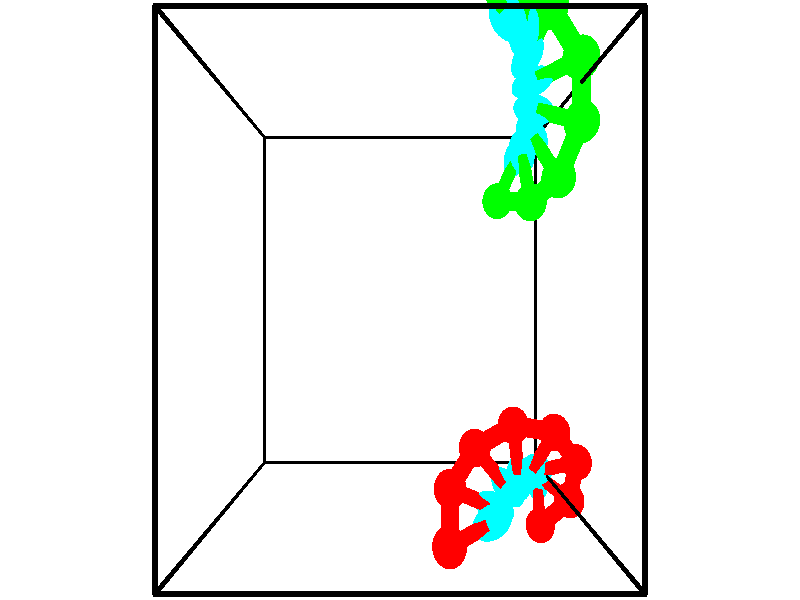 // switches for output
#declare DRAW_BASES = 1; // possible values are 0, 1; only relevant for DNA ribbons
#declare DRAW_BASES_TYPE = 3; // possible values are 1, 2, 3; only relevant for DNA ribbons
#declare DRAW_FOG = 0; // set to 1 to enable fog

#include "colors.inc"

#include "transforms.inc"
background { rgb <1, 1, 1>}

#default {
   normal{
       ripples 0.25
       frequency 0.20
       turbulence 0.2
       lambda 5
   }
	finish {
		phong 0.1
		phong_size 40.
	}
}

// original window dimensions: 1024x640


// camera settings

camera {
	sky <-0, 1, 0>
	up <-0, 1, 0>
	right 1.6 * <1, 0, 0>
	location <2.5, 2.5, 11.1562>
	look_at <2.5, 2.5, 2.5>
	direction <0, 0, -8.6562>
	angle 67.0682
}


# declare cpy_camera_pos = <2.5, 2.5, 11.1562>;
# if (DRAW_FOG = 1)
fog {
	fog_type 2
	up vnormalize(cpy_camera_pos)
	color rgbt<1,1,1,0.3>
	distance 1e-5
	fog_alt 3e-3
	fog_offset 4
}
# end


// LIGHTS

# declare lum = 6;
global_settings {
	ambient_light rgb lum * <0.05, 0.05, 0.05>
	max_trace_level 15
}# declare cpy_direct_light_amount = 0.25;
light_source
{	1000 * <-1, -1, 1>,
	rgb lum * cpy_direct_light_amount
	parallel
}

light_source
{	1000 * <1, 1, -1>,
	rgb lum * cpy_direct_light_amount
	parallel
}

// strand 0

// nucleotide -1

// particle -1
sphere {
	<4.973684, -0.814181, 0.503756> 0.250000
	pigment { color rgbt <1,0,0,0> }
	no_shadow
}
cylinder {
	<5.003887, -0.516882, 0.237859>,  <5.022009, -0.338503, 0.078321>, 0.100000
	pigment { color rgbt <1,0,0,0> }
	no_shadow
}
cylinder {
	<5.003887, -0.516882, 0.237859>,  <4.973684, -0.814181, 0.503756>, 0.100000
	pigment { color rgbt <1,0,0,0> }
	no_shadow
}

// particle -1
sphere {
	<5.003887, -0.516882, 0.237859> 0.100000
	pigment { color rgbt <1,0,0,0> }
	no_shadow
}
sphere {
	0, 1
	scale<0.080000,0.200000,0.300000>
	matrix <-0.105446, 0.668860, 0.735872,
		0.991554, 0.014531, 0.128877,
		0.075508, 0.743247, -0.664743,
		5.026540, -0.293908, 0.038436>
	pigment { color rgbt <0,1,1,0> }
	no_shadow
}
cylinder {
	<5.422791, -0.382300, 0.735989>,  <4.973684, -0.814181, 0.503756>, 0.130000
	pigment { color rgbt <1,0,0,0> }
	no_shadow
}

// nucleotide -1

// particle -1
sphere {
	<5.422791, -0.382300, 0.735989> 0.250000
	pigment { color rgbt <1,0,0,0> }
	no_shadow
}
cylinder {
	<5.124218, -0.201695, 0.540450>,  <4.945074, -0.093332, 0.423126>, 0.100000
	pigment { color rgbt <1,0,0,0> }
	no_shadow
}
cylinder {
	<5.124218, -0.201695, 0.540450>,  <5.422791, -0.382300, 0.735989>, 0.100000
	pigment { color rgbt <1,0,0,0> }
	no_shadow
}

// particle -1
sphere {
	<5.124218, -0.201695, 0.540450> 0.100000
	pigment { color rgbt <1,0,0,0> }
	no_shadow
}
sphere {
	0, 1
	scale<0.080000,0.200000,0.300000>
	matrix <-0.277014, 0.457108, 0.845172,
		0.605063, 0.766283, -0.216125,
		-0.746433, 0.451512, -0.488850,
		4.900288, -0.066241, 0.393795>
	pigment { color rgbt <0,1,1,0> }
	no_shadow
}
cylinder {
	<5.482172, 0.215768, 0.950610>,  <5.422791, -0.382300, 0.735989>, 0.130000
	pigment { color rgbt <1,0,0,0> }
	no_shadow
}

// nucleotide -1

// particle -1
sphere {
	<5.482172, 0.215768, 0.950610> 0.250000
	pigment { color rgbt <1,0,0,0> }
	no_shadow
}
cylinder {
	<5.104881, 0.118120, 0.860517>,  <4.878507, 0.059532, 0.806461>, 0.100000
	pigment { color rgbt <1,0,0,0> }
	no_shadow
}
cylinder {
	<5.104881, 0.118120, 0.860517>,  <5.482172, 0.215768, 0.950610>, 0.100000
	pigment { color rgbt <1,0,0,0> }
	no_shadow
}

// particle -1
sphere {
	<5.104881, 0.118120, 0.860517> 0.100000
	pigment { color rgbt <1,0,0,0> }
	no_shadow
}
sphere {
	0, 1
	scale<0.080000,0.200000,0.300000>
	matrix <-0.270698, 0.172029, 0.947169,
		-0.192475, 0.954365, -0.228345,
		-0.943226, -0.244119, -0.225234,
		4.821913, 0.044885, 0.792947>
	pigment { color rgbt <0,1,1,0> }
	no_shadow
}
cylinder {
	<5.031005, 0.694154, 1.263633>,  <5.482172, 0.215768, 0.950610>, 0.130000
	pigment { color rgbt <1,0,0,0> }
	no_shadow
}

// nucleotide -1

// particle -1
sphere {
	<5.031005, 0.694154, 1.263633> 0.250000
	pigment { color rgbt <1,0,0,0> }
	no_shadow
}
cylinder {
	<4.824577, 0.359608, 1.189699>,  <4.700720, 0.158880, 1.145338>, 0.100000
	pigment { color rgbt <1,0,0,0> }
	no_shadow
}
cylinder {
	<4.824577, 0.359608, 1.189699>,  <5.031005, 0.694154, 1.263633>, 0.100000
	pigment { color rgbt <1,0,0,0> }
	no_shadow
}

// particle -1
sphere {
	<4.824577, 0.359608, 1.189699> 0.100000
	pigment { color rgbt <1,0,0,0> }
	no_shadow
}
sphere {
	0, 1
	scale<0.080000,0.200000,0.300000>
	matrix <-0.301657, -0.024500, 0.953102,
		-0.801670, 0.547625, -0.239652,
		-0.516070, -0.836365, -0.184835,
		4.669756, 0.108698, 1.134248>
	pigment { color rgbt <0,1,1,0> }
	no_shadow
}
cylinder {
	<4.328110, 0.814007, 1.418524>,  <5.031005, 0.694154, 1.263633>, 0.130000
	pigment { color rgbt <1,0,0,0> }
	no_shadow
}

// nucleotide -1

// particle -1
sphere {
	<4.328110, 0.814007, 1.418524> 0.250000
	pigment { color rgbt <1,0,0,0> }
	no_shadow
}
cylinder {
	<4.372536, 0.418431, 1.457840>,  <4.399191, 0.181085, 1.481429>, 0.100000
	pigment { color rgbt <1,0,0,0> }
	no_shadow
}
cylinder {
	<4.372536, 0.418431, 1.457840>,  <4.328110, 0.814007, 1.418524>, 0.100000
	pigment { color rgbt <1,0,0,0> }
	no_shadow
}

// particle -1
sphere {
	<4.372536, 0.418431, 1.457840> 0.100000
	pigment { color rgbt <1,0,0,0> }
	no_shadow
}
sphere {
	0, 1
	scale<0.080000,0.200000,0.300000>
	matrix <-0.435232, 0.040510, 0.899407,
		-0.893442, -0.142671, -0.425919,
		0.111065, -0.988941, 0.098288,
		4.405855, 0.121748, 1.487326>
	pigment { color rgbt <0,1,1,0> }
	no_shadow
}
cylinder {
	<3.680814, 0.549358, 1.609581>,  <4.328110, 0.814007, 1.418524>, 0.130000
	pigment { color rgbt <1,0,0,0> }
	no_shadow
}

// nucleotide -1

// particle -1
sphere {
	<3.680814, 0.549358, 1.609581> 0.250000
	pigment { color rgbt <1,0,0,0> }
	no_shadow
}
cylinder {
	<3.955959, 0.284599, 1.728737>,  <4.121047, 0.125744, 1.800231>, 0.100000
	pigment { color rgbt <1,0,0,0> }
	no_shadow
}
cylinder {
	<3.955959, 0.284599, 1.728737>,  <3.680814, 0.549358, 1.609581>, 0.100000
	pigment { color rgbt <1,0,0,0> }
	no_shadow
}

// particle -1
sphere {
	<3.955959, 0.284599, 1.728737> 0.100000
	pigment { color rgbt <1,0,0,0> }
	no_shadow
}
sphere {
	0, 1
	scale<0.080000,0.200000,0.300000>
	matrix <-0.435869, -0.048501, 0.898703,
		-0.580400, -0.748025, -0.321862,
		0.687863, -0.661896, 0.297891,
		4.162318, 0.086030, 1.818105>
	pigment { color rgbt <0,1,1,0> }
	no_shadow
}
cylinder {
	<3.266411, 0.095463, 1.939170>,  <3.680814, 0.549358, 1.609581>, 0.130000
	pigment { color rgbt <1,0,0,0> }
	no_shadow
}

// nucleotide -1

// particle -1
sphere {
	<3.266411, 0.095463, 1.939170> 0.250000
	pigment { color rgbt <1,0,0,0> }
	no_shadow
}
cylinder {
	<3.631191, -0.000742, 2.072137>,  <3.850059, -0.058465, 2.151918>, 0.100000
	pigment { color rgbt <1,0,0,0> }
	no_shadow
}
cylinder {
	<3.631191, -0.000742, 2.072137>,  <3.266411, 0.095463, 1.939170>, 0.100000
	pigment { color rgbt <1,0,0,0> }
	no_shadow
}

// particle -1
sphere {
	<3.631191, -0.000742, 2.072137> 0.100000
	pigment { color rgbt <1,0,0,0> }
	no_shadow
}
sphere {
	0, 1
	scale<0.080000,0.200000,0.300000>
	matrix <-0.369797, -0.130797, 0.919860,
		-0.177757, -0.961793, -0.208221,
		0.911950, -0.240511, 0.332418,
		3.904776, -0.072895, 2.171863>
	pigment { color rgbt <0,1,1,0> }
	no_shadow
}
cylinder {
	<3.215050, -0.474812, 2.437006>,  <3.266411, 0.095463, 1.939170>, 0.130000
	pigment { color rgbt <1,0,0,0> }
	no_shadow
}

// nucleotide -1

// particle -1
sphere {
	<3.215050, -0.474812, 2.437006> 0.250000
	pigment { color rgbt <1,0,0,0> }
	no_shadow
}
cylinder {
	<3.554707, -0.279687, 2.517996>,  <3.758501, -0.162612, 2.566590>, 0.100000
	pigment { color rgbt <1,0,0,0> }
	no_shadow
}
cylinder {
	<3.554707, -0.279687, 2.517996>,  <3.215050, -0.474812, 2.437006>, 0.100000
	pigment { color rgbt <1,0,0,0> }
	no_shadow
}

// particle -1
sphere {
	<3.554707, -0.279687, 2.517996> 0.100000
	pigment { color rgbt <1,0,0,0> }
	no_shadow
}
sphere {
	0, 1
	scale<0.080000,0.200000,0.300000>
	matrix <-0.324538, 0.179459, 0.928692,
		0.416693, -0.854303, 0.310700,
		0.849142, 0.487813, 0.202474,
		3.809449, -0.133343, 2.578739>
	pigment { color rgbt <0,1,1,0> }
	no_shadow
}
// strand 1

// nucleotide -1

// particle -1
sphere {
	<3.481136, 5.979898, 3.515972> 0.250000
	pigment { color rgbt <0,1,0,0> }
	no_shadow
}
cylinder {
	<3.678474, 5.650482, 3.627965>,  <3.796877, 5.452832, 3.695162>, 0.100000
	pigment { color rgbt <0,1,0,0> }
	no_shadow
}
cylinder {
	<3.678474, 5.650482, 3.627965>,  <3.481136, 5.979898, 3.515972>, 0.100000
	pigment { color rgbt <0,1,0,0> }
	no_shadow
}

// particle -1
sphere {
	<3.678474, 5.650482, 3.627965> 0.100000
	pigment { color rgbt <0,1,0,0> }
	no_shadow
}
sphere {
	0, 1
	scale<0.080000,0.200000,0.300000>
	matrix <0.308637, -0.135205, -0.941522,
		0.813237, 0.550909, 0.187472,
		0.493345, -0.823541, 0.279984,
		3.826478, 5.403420, 3.711961>
	pigment { color rgbt <0,1,1,0> }
	no_shadow
}
cylinder {
	<4.116961, 6.081327, 3.391587>,  <3.481136, 5.979898, 3.515972>, 0.130000
	pigment { color rgbt <0,1,0,0> }
	no_shadow
}

// nucleotide -1

// particle -1
sphere {
	<4.116961, 6.081327, 3.391587> 0.250000
	pigment { color rgbt <0,1,0,0> }
	no_shadow
}
cylinder {
	<4.099068, 5.682135, 3.409609>,  <4.088332, 5.442619, 3.420423>, 0.100000
	pigment { color rgbt <0,1,0,0> }
	no_shadow
}
cylinder {
	<4.099068, 5.682135, 3.409609>,  <4.116961, 6.081327, 3.391587>, 0.100000
	pigment { color rgbt <0,1,0,0> }
	no_shadow
}

// particle -1
sphere {
	<4.099068, 5.682135, 3.409609> 0.100000
	pigment { color rgbt <0,1,0,0> }
	no_shadow
}
sphere {
	0, 1
	scale<0.080000,0.200000,0.300000>
	matrix <0.447419, -0.060338, -0.892287,
		0.893205, -0.019755, 0.449215,
		-0.044732, -0.997983, 0.045056,
		4.085648, 5.382740, 3.423126>
	pigment { color rgbt <0,1,1,0> }
	no_shadow
}
cylinder {
	<4.540905, 5.831923, 2.940248>,  <4.116961, 6.081327, 3.391587>, 0.130000
	pigment { color rgbt <0,1,0,0> }
	no_shadow
}

// nucleotide -1

// particle -1
sphere {
	<4.540905, 5.831923, 2.940248> 0.250000
	pigment { color rgbt <0,1,0,0> }
	no_shadow
}
cylinder {
	<4.352798, 5.484219, 3.001220>,  <4.239935, 5.275596, 3.037803>, 0.100000
	pigment { color rgbt <0,1,0,0> }
	no_shadow
}
cylinder {
	<4.352798, 5.484219, 3.001220>,  <4.540905, 5.831923, 2.940248>, 0.100000
	pigment { color rgbt <0,1,0,0> }
	no_shadow
}

// particle -1
sphere {
	<4.352798, 5.484219, 3.001220> 0.100000
	pigment { color rgbt <0,1,0,0> }
	no_shadow
}
sphere {
	0, 1
	scale<0.080000,0.200000,0.300000>
	matrix <0.461735, -0.389537, -0.796907,
		0.752098, -0.304376, 0.584555,
		-0.470265, -0.869262, 0.152429,
		4.211719, 5.223440, 3.046948>
	pigment { color rgbt <0,1,1,0> }
	no_shadow
}
cylinder {
	<4.998749, 5.287395, 2.826729>,  <4.540905, 5.831923, 2.940248>, 0.130000
	pigment { color rgbt <0,1,0,0> }
	no_shadow
}

// nucleotide -1

// particle -1
sphere {
	<4.998749, 5.287395, 2.826729> 0.250000
	pigment { color rgbt <0,1,0,0> }
	no_shadow
}
cylinder {
	<4.630775, 5.147091, 2.756658>,  <4.409991, 5.062909, 2.714615>, 0.100000
	pigment { color rgbt <0,1,0,0> }
	no_shadow
}
cylinder {
	<4.630775, 5.147091, 2.756658>,  <4.998749, 5.287395, 2.826729>, 0.100000
	pigment { color rgbt <0,1,0,0> }
	no_shadow
}

// particle -1
sphere {
	<4.630775, 5.147091, 2.756658> 0.100000
	pigment { color rgbt <0,1,0,0> }
	no_shadow
}
sphere {
	0, 1
	scale<0.080000,0.200000,0.300000>
	matrix <0.307083, -0.366810, -0.878152,
		0.243763, -0.861637, 0.445153,
		-0.919935, -0.350759, -0.175179,
		4.354795, 5.041863, 2.704104>
	pigment { color rgbt <0,1,1,0> }
	no_shadow
}
cylinder {
	<5.073808, 4.605373, 2.604047>,  <4.998749, 5.287395, 2.826729>, 0.130000
	pigment { color rgbt <0,1,0,0> }
	no_shadow
}

// nucleotide -1

// particle -1
sphere {
	<5.073808, 4.605373, 2.604047> 0.250000
	pigment { color rgbt <0,1,0,0> }
	no_shadow
}
cylinder {
	<4.715050, 4.721317, 2.470444>,  <4.499795, 4.790884, 2.390283>, 0.100000
	pigment { color rgbt <0,1,0,0> }
	no_shadow
}
cylinder {
	<4.715050, 4.721317, 2.470444>,  <5.073808, 4.605373, 2.604047>, 0.100000
	pigment { color rgbt <0,1,0,0> }
	no_shadow
}

// particle -1
sphere {
	<4.715050, 4.721317, 2.470444> 0.100000
	pigment { color rgbt <0,1,0,0> }
	no_shadow
}
sphere {
	0, 1
	scale<0.080000,0.200000,0.300000>
	matrix <0.272951, -0.231421, -0.933779,
		-0.347962, -0.928668, 0.128442,
		-0.896895, 0.289861, -0.334006,
		4.445981, 4.808275, 2.370242>
	pigment { color rgbt <0,1,1,0> }
	no_shadow
}
cylinder {
	<4.859544, 4.014045, 2.177376>,  <5.073808, 4.605373, 2.604047>, 0.130000
	pigment { color rgbt <0,1,0,0> }
	no_shadow
}

// nucleotide -1

// particle -1
sphere {
	<4.859544, 4.014045, 2.177376> 0.250000
	pigment { color rgbt <0,1,0,0> }
	no_shadow
}
cylinder {
	<4.654167, 4.341120, 2.073249>,  <4.530941, 4.537364, 2.010773>, 0.100000
	pigment { color rgbt <0,1,0,0> }
	no_shadow
}
cylinder {
	<4.654167, 4.341120, 2.073249>,  <4.859544, 4.014045, 2.177376>, 0.100000
	pigment { color rgbt <0,1,0,0> }
	no_shadow
}

// particle -1
sphere {
	<4.654167, 4.341120, 2.073249> 0.100000
	pigment { color rgbt <0,1,0,0> }
	no_shadow
}
sphere {
	0, 1
	scale<0.080000,0.200000,0.300000>
	matrix <0.231922, -0.159840, -0.959512,
		-0.826190, -0.553027, -0.107571,
		-0.513442, 0.817687, -0.260318,
		4.500134, 4.586426, 1.995154>
	pigment { color rgbt <0,1,1,0> }
	no_shadow
}
cylinder {
	<4.571854, 3.791830, 1.581329>,  <4.859544, 4.014045, 2.177376>, 0.130000
	pigment { color rgbt <0,1,0,0> }
	no_shadow
}

// nucleotide -1

// particle -1
sphere {
	<4.571854, 3.791830, 1.581329> 0.250000
	pigment { color rgbt <0,1,0,0> }
	no_shadow
}
cylinder {
	<4.502075, 4.181589, 1.524595>,  <4.460208, 4.415444, 1.490554>, 0.100000
	pigment { color rgbt <0,1,0,0> }
	no_shadow
}
cylinder {
	<4.502075, 4.181589, 1.524595>,  <4.571854, 3.791830, 1.581329>, 0.100000
	pigment { color rgbt <0,1,0,0> }
	no_shadow
}

// particle -1
sphere {
	<4.502075, 4.181589, 1.524595> 0.100000
	pigment { color rgbt <0,1,0,0> }
	no_shadow
}
sphere {
	0, 1
	scale<0.080000,0.200000,0.300000>
	matrix <0.227229, -0.100320, -0.968660,
		-0.958089, -0.201210, -0.203911,
		-0.174448, 0.974398, -0.141836,
		4.449741, 4.473908, 1.482044>
	pigment { color rgbt <0,1,1,0> }
	no_shadow
}
cylinder {
	<4.140831, 3.888237, 0.981929>,  <4.571854, 3.791830, 1.581329>, 0.130000
	pigment { color rgbt <0,1,0,0> }
	no_shadow
}

// nucleotide -1

// particle -1
sphere {
	<4.140831, 3.888237, 0.981929> 0.250000
	pigment { color rgbt <0,1,0,0> }
	no_shadow
}
cylinder {
	<4.321587, 4.240561, 1.038458>,  <4.430040, 4.451955, 1.072375>, 0.100000
	pigment { color rgbt <0,1,0,0> }
	no_shadow
}
cylinder {
	<4.321587, 4.240561, 1.038458>,  <4.140831, 3.888237, 0.981929>, 0.100000
	pigment { color rgbt <0,1,0,0> }
	no_shadow
}

// particle -1
sphere {
	<4.321587, 4.240561, 1.038458> 0.100000
	pigment { color rgbt <0,1,0,0> }
	no_shadow
}
sphere {
	0, 1
	scale<0.080000,0.200000,0.300000>
	matrix <0.091403, 0.111871, -0.989510,
		-0.887379, 0.460066, -0.029955,
		0.451889, 0.880809, 0.141323,
		4.457153, 4.504803, 1.080855>
	pigment { color rgbt <0,1,1,0> }
	no_shadow
}
// box output
cylinder {
	<0.000000, 0.000000, 0.000000>,  <5.000000, 0.000000, 0.000000>, 0.025000
	pigment { color rgbt <0,0,0,0> }
	no_shadow
}
cylinder {
	<0.000000, 0.000000, 0.000000>,  <0.000000, 5.000000, 0.000000>, 0.025000
	pigment { color rgbt <0,0,0,0> }
	no_shadow
}
cylinder {
	<0.000000, 0.000000, 0.000000>,  <0.000000, 0.000000, 5.000000>, 0.025000
	pigment { color rgbt <0,0,0,0> }
	no_shadow
}
cylinder {
	<5.000000, 5.000000, 5.000000>,  <0.000000, 5.000000, 5.000000>, 0.025000
	pigment { color rgbt <0,0,0,0> }
	no_shadow
}
cylinder {
	<5.000000, 5.000000, 5.000000>,  <5.000000, 0.000000, 5.000000>, 0.025000
	pigment { color rgbt <0,0,0,0> }
	no_shadow
}
cylinder {
	<5.000000, 5.000000, 5.000000>,  <5.000000, 5.000000, 0.000000>, 0.025000
	pigment { color rgbt <0,0,0,0> }
	no_shadow
}
cylinder {
	<0.000000, 0.000000, 5.000000>,  <0.000000, 5.000000, 5.000000>, 0.025000
	pigment { color rgbt <0,0,0,0> }
	no_shadow
}
cylinder {
	<0.000000, 0.000000, 5.000000>,  <5.000000, 0.000000, 5.000000>, 0.025000
	pigment { color rgbt <0,0,0,0> }
	no_shadow
}
cylinder {
	<5.000000, 5.000000, 0.000000>,  <0.000000, 5.000000, 0.000000>, 0.025000
	pigment { color rgbt <0,0,0,0> }
	no_shadow
}
cylinder {
	<5.000000, 5.000000, 0.000000>,  <5.000000, 0.000000, 0.000000>, 0.025000
	pigment { color rgbt <0,0,0,0> }
	no_shadow
}
cylinder {
	<5.000000, 0.000000, 5.000000>,  <5.000000, 0.000000, 0.000000>, 0.025000
	pigment { color rgbt <0,0,0,0> }
	no_shadow
}
cylinder {
	<0.000000, 5.000000, 0.000000>,  <0.000000, 5.000000, 5.000000>, 0.025000
	pigment { color rgbt <0,0,0,0> }
	no_shadow
}
// end of box output
